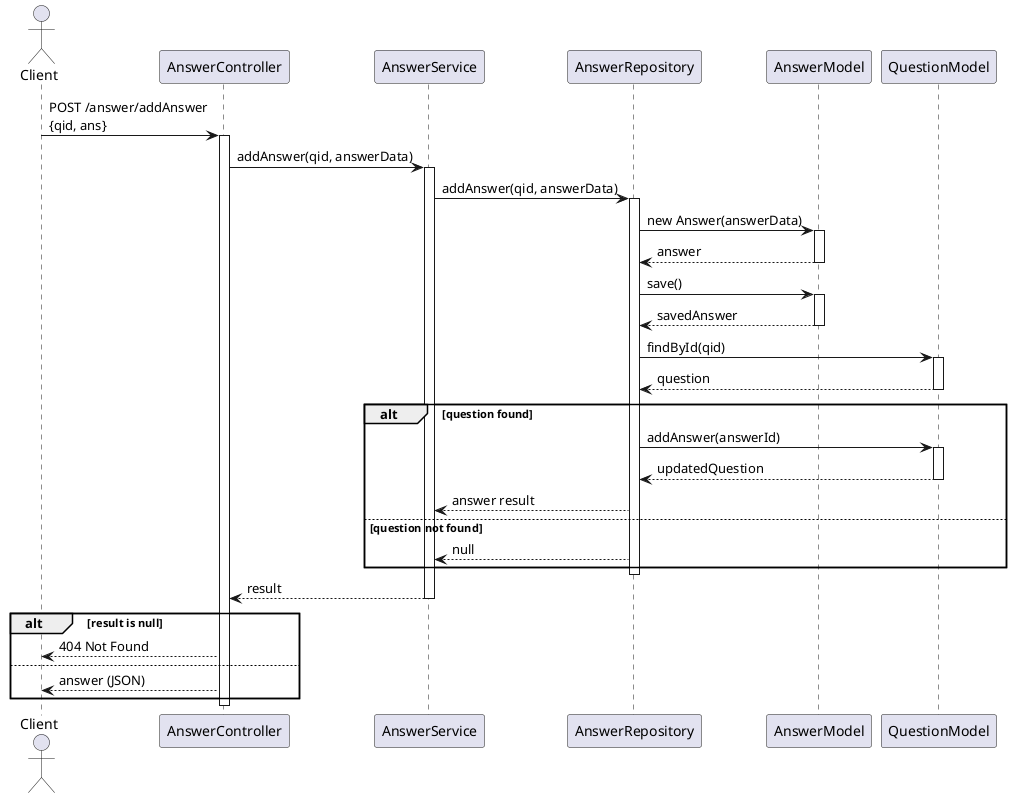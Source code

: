 @startuml POST a new answer

actor Client
participant AnswerController
participant AnswerService
participant AnswerRepository
participant AnswerModel
participant QuestionModel

Client -> AnswerController: POST /answer/addAnswer\n{qid, ans}
activate AnswerController

AnswerController -> AnswerService: addAnswer(qid, answerData)
activate AnswerService

AnswerService -> AnswerRepository: addAnswer(qid, answerData)
activate AnswerRepository

AnswerRepository -> AnswerModel: new Answer(answerData)
activate AnswerModel
AnswerModel --> AnswerRepository: answer
deactivate AnswerModel

AnswerRepository -> AnswerModel: save()
activate AnswerModel
AnswerModel --> AnswerRepository: savedAnswer
deactivate AnswerModel

AnswerRepository -> QuestionModel: findById(qid)
activate QuestionModel
QuestionModel --> AnswerRepository: question
deactivate QuestionModel

alt question found
    AnswerRepository -> QuestionModel: addAnswer(answerId)
    activate QuestionModel
    QuestionModel --> AnswerRepository: updatedQuestion
    deactivate QuestionModel
    AnswerRepository --> AnswerService: answer result
else question not found
    AnswerRepository --> AnswerService: null
end
deactivate AnswerRepository

AnswerService --> AnswerController: result
deactivate AnswerService

alt result is null
    AnswerController --> Client: 404 Not Found
else
    AnswerController --> Client: answer (JSON)
end
deactivate AnswerController

@enduml 